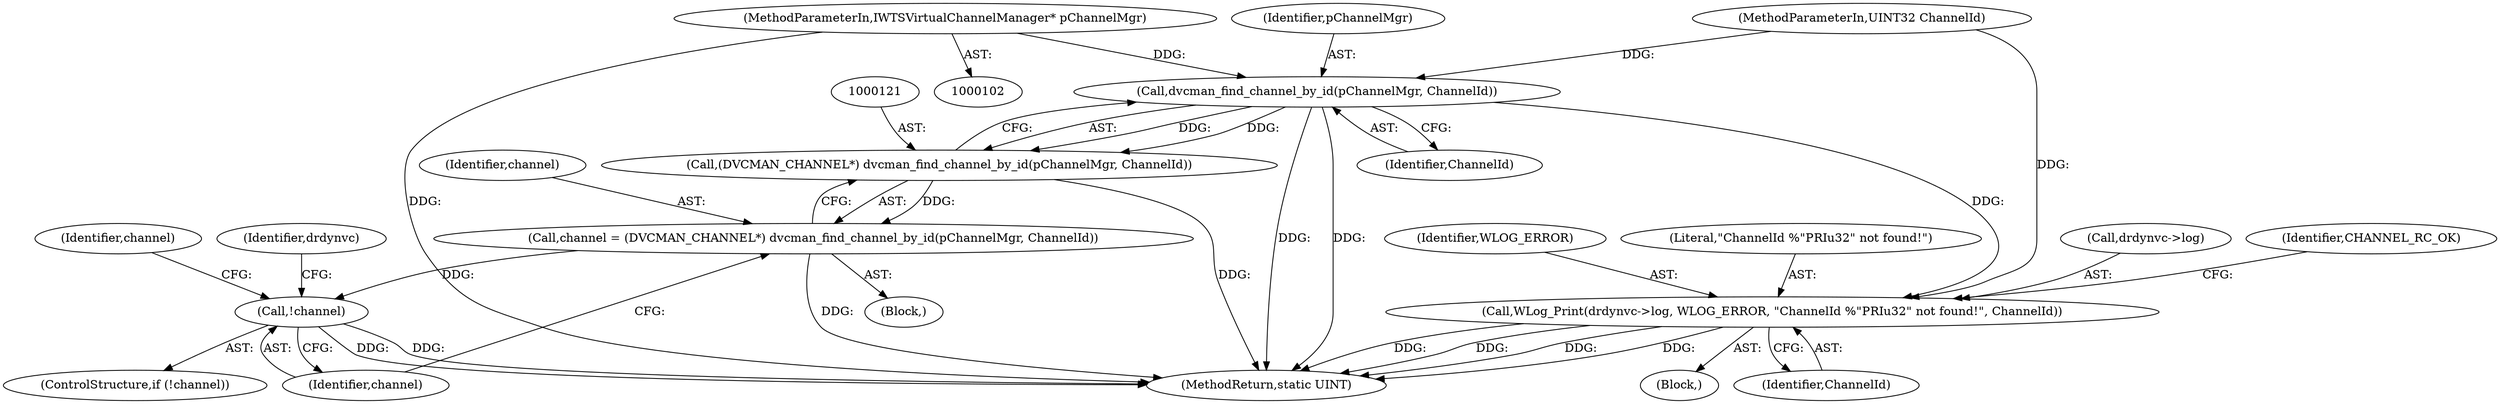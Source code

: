 digraph "0_FreeRDP_baee520e3dd9be6511c45a14c5f5e77784de1471_6@pointer" {
"1000104" [label="(MethodParameterIn,IWTSVirtualChannelManager* pChannelMgr)"];
"1000122" [label="(Call,dvcman_find_channel_by_id(pChannelMgr, ChannelId))"];
"1000120" [label="(Call,(DVCMAN_CHANNEL*) dvcman_find_channel_by_id(pChannelMgr, ChannelId))"];
"1000118" [label="(Call,channel = (DVCMAN_CHANNEL*) dvcman_find_channel_by_id(pChannelMgr, ChannelId))"];
"1000126" [label="(Call,!channel)"];
"1000129" [label="(Call,WLog_Print(drdynvc->log, WLOG_ERROR, \"ChannelId %\"PRIu32\" not found!\", ChannelId))"];
"1000126" [label="(Call,!channel)"];
"1000128" [label="(Block,)"];
"1000122" [label="(Call,dvcman_find_channel_by_id(pChannelMgr, ChannelId))"];
"1000130" [label="(Call,drdynvc->log)"];
"1000137" [label="(Identifier,CHANNEL_RC_OK)"];
"1000104" [label="(MethodParameterIn,IWTSVirtualChannelManager* pChannelMgr)"];
"1000140" [label="(Identifier,channel)"];
"1000120" [label="(Call,(DVCMAN_CHANNEL*) dvcman_find_channel_by_id(pChannelMgr, ChannelId))"];
"1000119" [label="(Identifier,channel)"];
"1000118" [label="(Call,channel = (DVCMAN_CHANNEL*) dvcman_find_channel_by_id(pChannelMgr, ChannelId))"];
"1000135" [label="(Identifier,ChannelId)"];
"1000124" [label="(Identifier,ChannelId)"];
"1000129" [label="(Call,WLog_Print(drdynvc->log, WLOG_ERROR, \"ChannelId %\"PRIu32\" not found!\", ChannelId))"];
"1000133" [label="(Identifier,WLOG_ERROR)"];
"1000131" [label="(Identifier,drdynvc)"];
"1000107" [label="(Block,)"];
"1000125" [label="(ControlStructure,if (!channel))"];
"1000127" [label="(Identifier,channel)"];
"1000134" [label="(Literal,\"ChannelId %\"PRIu32\" not found!\")"];
"1000105" [label="(MethodParameterIn,UINT32 ChannelId)"];
"1000123" [label="(Identifier,pChannelMgr)"];
"1000227" [label="(MethodReturn,static UINT)"];
"1000104" -> "1000102"  [label="AST: "];
"1000104" -> "1000227"  [label="DDG: "];
"1000104" -> "1000122"  [label="DDG: "];
"1000122" -> "1000120"  [label="AST: "];
"1000122" -> "1000124"  [label="CFG: "];
"1000123" -> "1000122"  [label="AST: "];
"1000124" -> "1000122"  [label="AST: "];
"1000120" -> "1000122"  [label="CFG: "];
"1000122" -> "1000227"  [label="DDG: "];
"1000122" -> "1000227"  [label="DDG: "];
"1000122" -> "1000120"  [label="DDG: "];
"1000122" -> "1000120"  [label="DDG: "];
"1000105" -> "1000122"  [label="DDG: "];
"1000122" -> "1000129"  [label="DDG: "];
"1000120" -> "1000118"  [label="AST: "];
"1000121" -> "1000120"  [label="AST: "];
"1000118" -> "1000120"  [label="CFG: "];
"1000120" -> "1000227"  [label="DDG: "];
"1000120" -> "1000118"  [label="DDG: "];
"1000118" -> "1000107"  [label="AST: "];
"1000119" -> "1000118"  [label="AST: "];
"1000127" -> "1000118"  [label="CFG: "];
"1000118" -> "1000227"  [label="DDG: "];
"1000118" -> "1000126"  [label="DDG: "];
"1000126" -> "1000125"  [label="AST: "];
"1000126" -> "1000127"  [label="CFG: "];
"1000127" -> "1000126"  [label="AST: "];
"1000131" -> "1000126"  [label="CFG: "];
"1000140" -> "1000126"  [label="CFG: "];
"1000126" -> "1000227"  [label="DDG: "];
"1000126" -> "1000227"  [label="DDG: "];
"1000129" -> "1000128"  [label="AST: "];
"1000129" -> "1000135"  [label="CFG: "];
"1000130" -> "1000129"  [label="AST: "];
"1000133" -> "1000129"  [label="AST: "];
"1000134" -> "1000129"  [label="AST: "];
"1000135" -> "1000129"  [label="AST: "];
"1000137" -> "1000129"  [label="CFG: "];
"1000129" -> "1000227"  [label="DDG: "];
"1000129" -> "1000227"  [label="DDG: "];
"1000129" -> "1000227"  [label="DDG: "];
"1000129" -> "1000227"  [label="DDG: "];
"1000105" -> "1000129"  [label="DDG: "];
}
